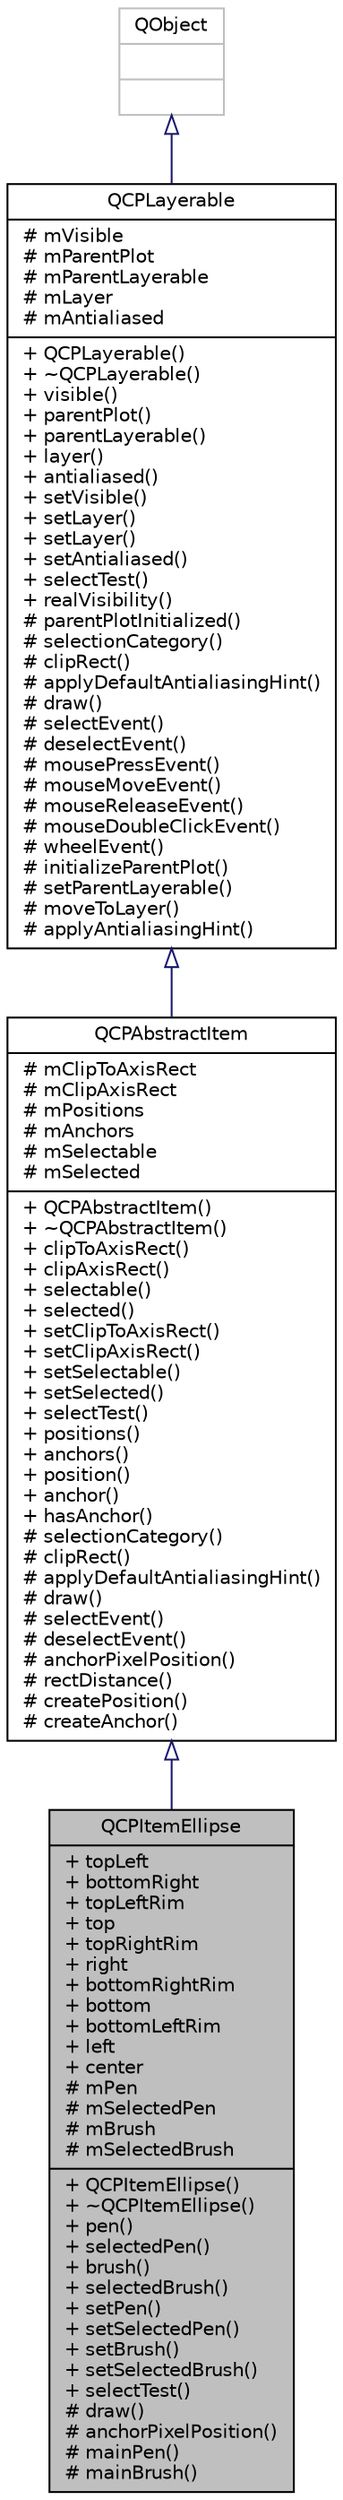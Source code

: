 digraph "QCPItemEllipse"
{
  edge [fontname="Helvetica",fontsize="10",labelfontname="Helvetica",labelfontsize="10"];
  node [fontname="Helvetica",fontsize="10",shape=record];
  Node602 [label="{QCPItemEllipse\n|+ topLeft\l+ bottomRight\l+ topLeftRim\l+ top\l+ topRightRim\l+ right\l+ bottomRightRim\l+ bottom\l+ bottomLeftRim\l+ left\l+ center\l# mPen\l# mSelectedPen\l# mBrush\l# mSelectedBrush\l|+ QCPItemEllipse()\l+ ~QCPItemEllipse()\l+ pen()\l+ selectedPen()\l+ brush()\l+ selectedBrush()\l+ setPen()\l+ setSelectedPen()\l+ setBrush()\l+ setSelectedBrush()\l+ selectTest()\l# draw()\l# anchorPixelPosition()\l# mainPen()\l# mainBrush()\l}",height=0.2,width=0.4,color="black", fillcolor="grey75", style="filled", fontcolor="black"];
  Node603 -> Node602 [dir="back",color="midnightblue",fontsize="10",style="solid",arrowtail="onormal",fontname="Helvetica"];
  Node603 [label="{QCPAbstractItem\n|# mClipToAxisRect\l# mClipAxisRect\l# mPositions\l# mAnchors\l# mSelectable\l# mSelected\l|+ QCPAbstractItem()\l+ ~QCPAbstractItem()\l+ clipToAxisRect()\l+ clipAxisRect()\l+ selectable()\l+ selected()\l+ setClipToAxisRect()\l+ setClipAxisRect()\l+ setSelectable()\l+ setSelected()\l+ selectTest()\l+ positions()\l+ anchors()\l+ position()\l+ anchor()\l+ hasAnchor()\l# selectionCategory()\l# clipRect()\l# applyDefaultAntialiasingHint()\l# draw()\l# selectEvent()\l# deselectEvent()\l# anchorPixelPosition()\l# rectDistance()\l# createPosition()\l# createAnchor()\l}",height=0.2,width=0.4,color="black", fillcolor="white", style="filled",URL="$classQCPAbstractItem.html",tooltip="The abstract base class for all items in a plot. "];
  Node604 -> Node603 [dir="back",color="midnightblue",fontsize="10",style="solid",arrowtail="onormal",fontname="Helvetica"];
  Node604 [label="{QCPLayerable\n|# mVisible\l# mParentPlot\l# mParentLayerable\l# mLayer\l# mAntialiased\l|+ QCPLayerable()\l+ ~QCPLayerable()\l+ visible()\l+ parentPlot()\l+ parentLayerable()\l+ layer()\l+ antialiased()\l+ setVisible()\l+ setLayer()\l+ setLayer()\l+ setAntialiased()\l+ selectTest()\l+ realVisibility()\l# parentPlotInitialized()\l# selectionCategory()\l# clipRect()\l# applyDefaultAntialiasingHint()\l# draw()\l# selectEvent()\l# deselectEvent()\l# mousePressEvent()\l# mouseMoveEvent()\l# mouseReleaseEvent()\l# mouseDoubleClickEvent()\l# wheelEvent()\l# initializeParentPlot()\l# setParentLayerable()\l# moveToLayer()\l# applyAntialiasingHint()\l}",height=0.2,width=0.4,color="black", fillcolor="white", style="filled",URL="$classQCPLayerable.html",tooltip="Base class for all drawable objects. "];
  Node605 -> Node604 [dir="back",color="midnightblue",fontsize="10",style="solid",arrowtail="onormal",fontname="Helvetica"];
  Node605 [label="{QObject\n||}",height=0.2,width=0.4,color="grey75", fillcolor="white", style="filled"];
}
